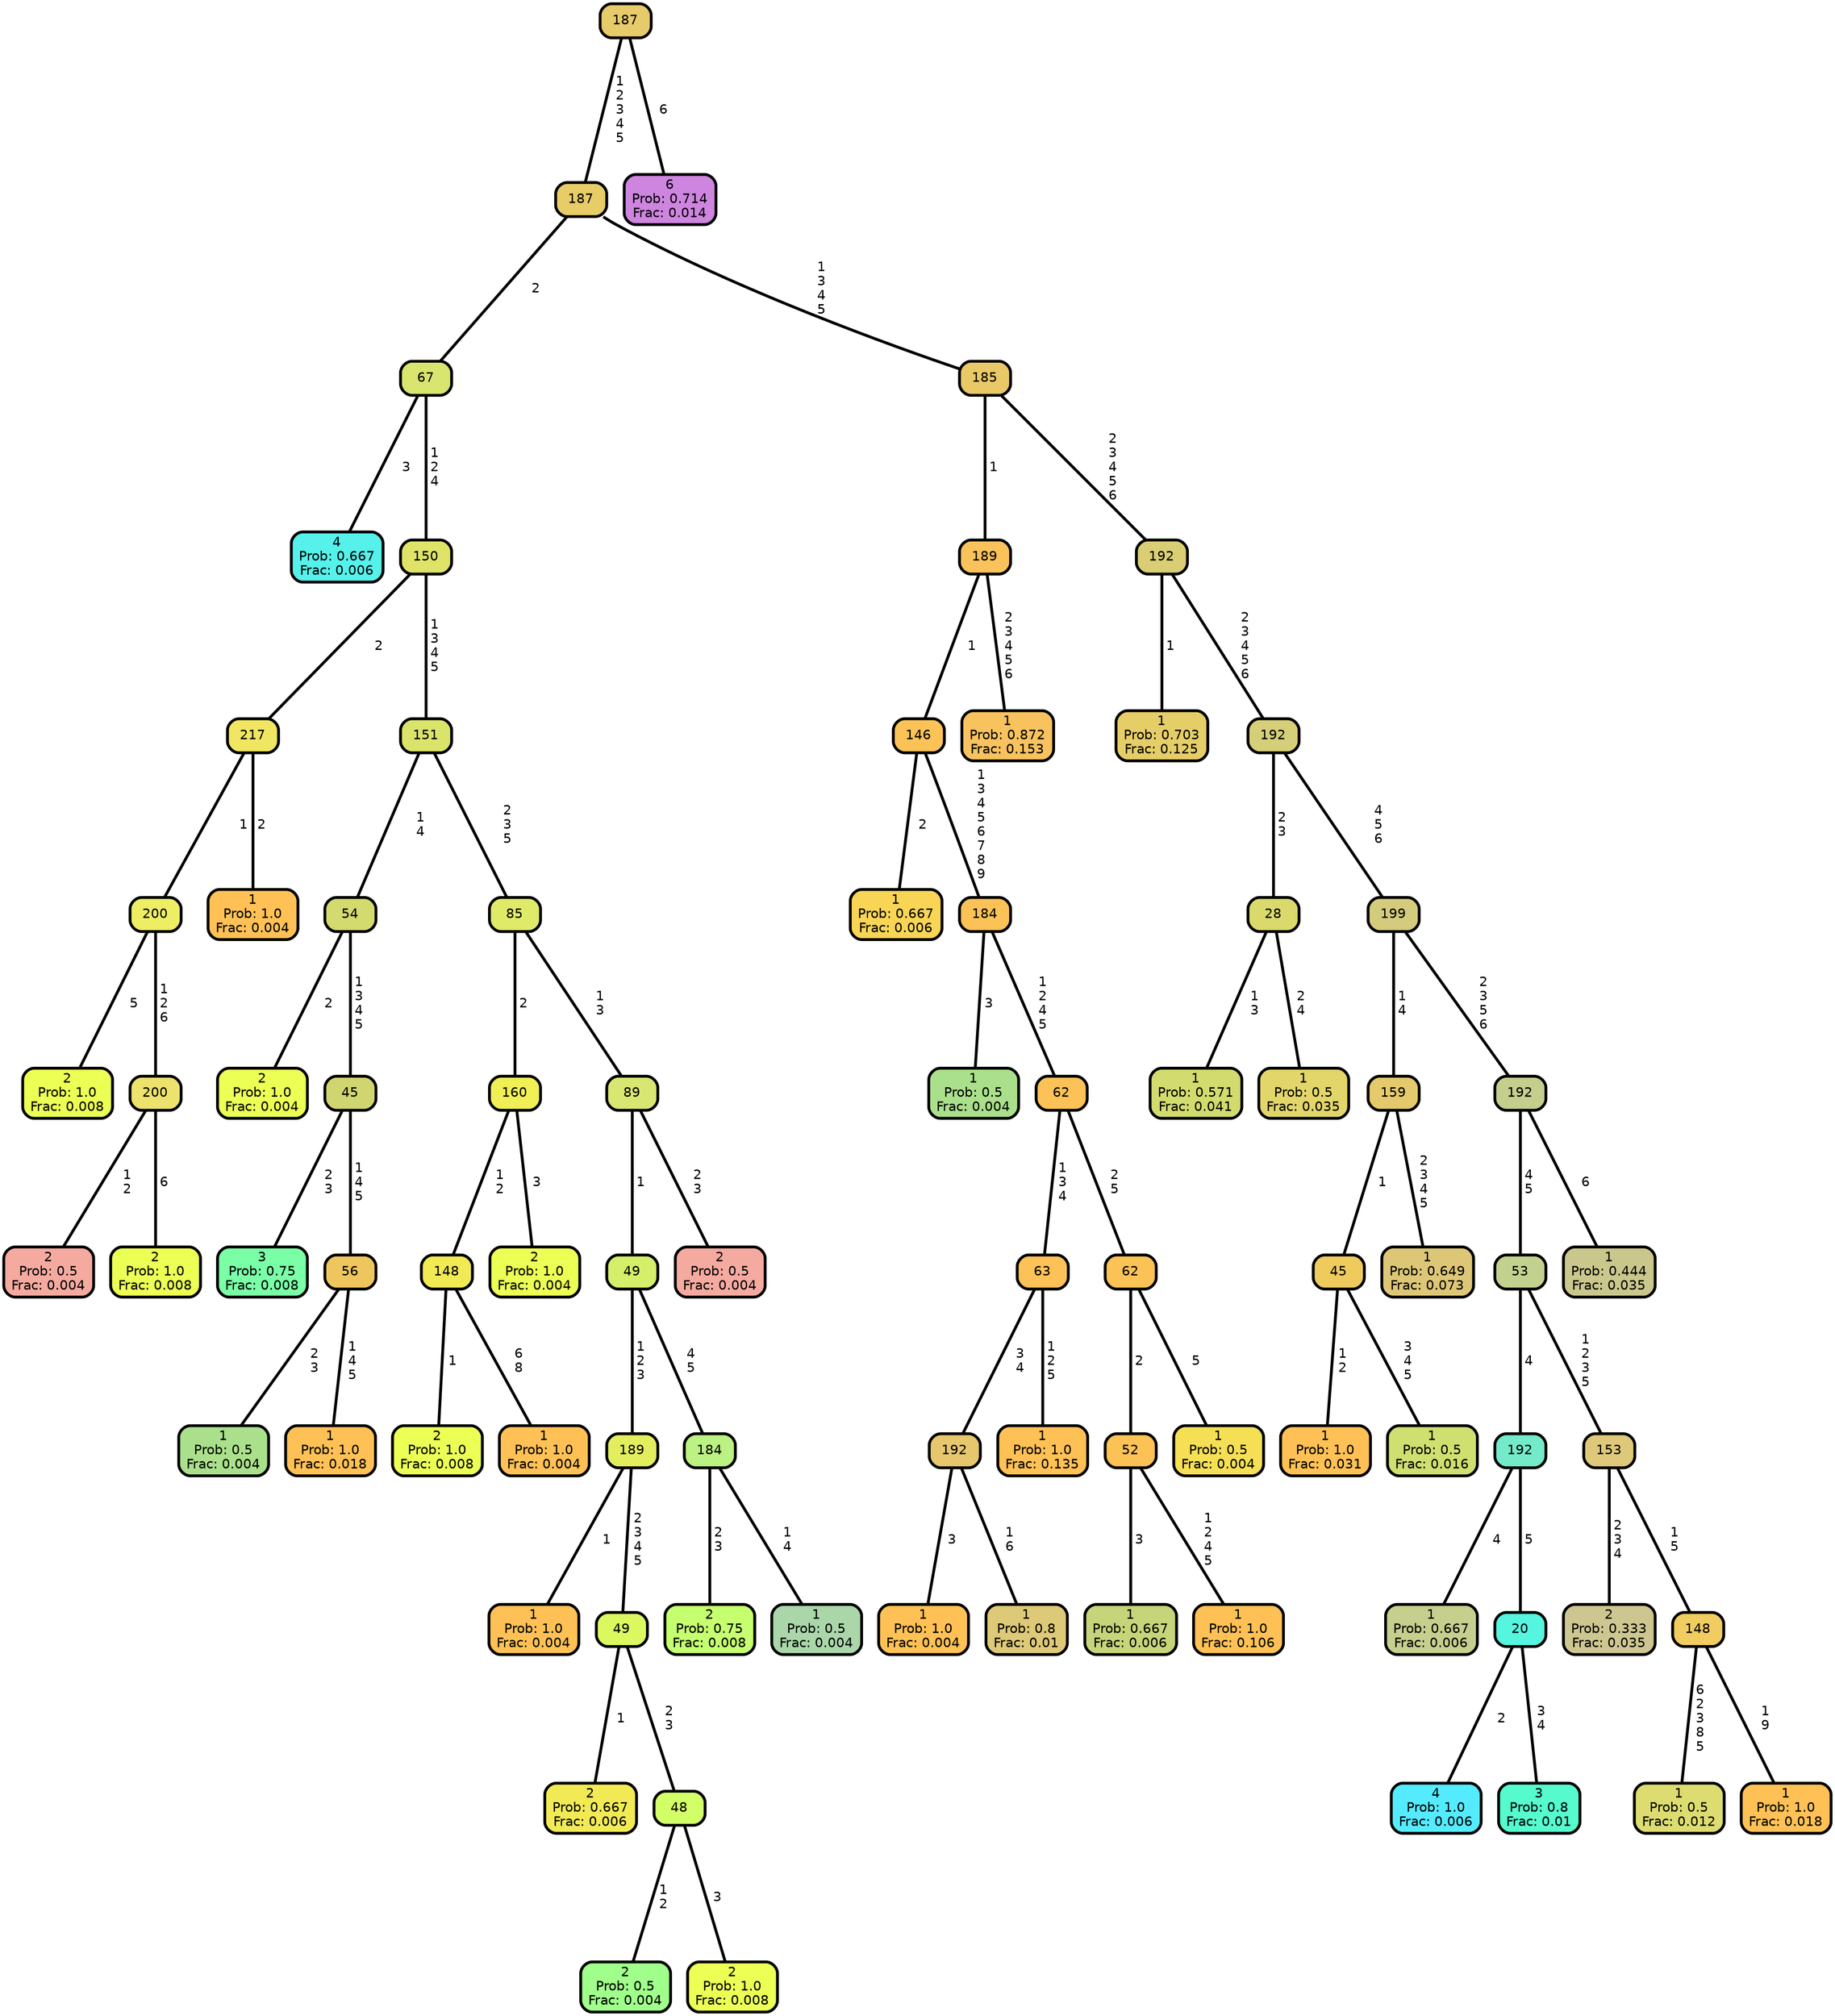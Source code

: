 graph Tree {
node [shape=box, style="filled, rounded",color="black",penwidth="3",fontcolor="black",                 fontname=helvetica] ;
graph [ranksep="0 equally", splines=straight,                 bgcolor=transparent, dpi=200] ;
edge [fontname=helvetica, color=black] ;
0 [label="4
Prob: 0.667
Frac: 0.006", fillcolor="#55f1ea"] ;
1 [label="67", fillcolor="#d8e56f"] ;
2 [label="2
Prob: 1.0
Frac: 0.008", fillcolor="#ebff55"] ;
3 [label="200", fillcolor="#edee64"] ;
4 [label="2
Prob: 0.5
Frac: 0.004", fillcolor="#f5aaa0"] ;
5 [label="200", fillcolor="#eee26e"] ;
6 [label="2
Prob: 1.0
Frac: 0.008", fillcolor="#ebff55"] ;
7 [label="217", fillcolor="#f0e661"] ;
8 [label="1
Prob: 1.0
Frac: 0.004", fillcolor="#ffc155"] ;
9 [label="150", fillcolor="#dfe468"] ;
10 [label="2
Prob: 1.0
Frac: 0.004", fillcolor="#ebff55"] ;
11 [label="54", fillcolor="#d3da6e"] ;
12 [label="3
Prob: 0.75
Frac: 0.008", fillcolor="#7affa6"] ;
13 [label="45", fillcolor="#d0d571"] ;
14 [label="1
Prob: 0.5
Frac: 0.004", fillcolor="#aae08b"] ;
15 [label="56", fillcolor="#efc65e"] ;
16 [label="1
Prob: 1.0
Frac: 0.018", fillcolor="#ffc155"] ;
17 [label="151", fillcolor="#dae46b"] ;
18 [label="2
Prob: 1.0
Frac: 0.008", fillcolor="#ebff55"] ;
19 [label="148", fillcolor="#f1ea55"] ;
20 [label="1
Prob: 1.0
Frac: 0.004", fillcolor="#ffc155"] ;
21 [label="160", fillcolor="#f0ef55"] ;
22 [label="2
Prob: 1.0
Frac: 0.004", fillcolor="#ebff55"] ;
23 [label="85", fillcolor="#dfea68"] ;
24 [label="1
Prob: 1.0
Frac: 0.004", fillcolor="#ffc155"] ;
25 [label="189", fillcolor="#e2ee5e"] ;
26 [label="2
Prob: 0.667
Frac: 0.006", fillcolor="#f1ea55"] ;
27 [label="49", fillcolor="#dcf861"] ;
28 [label="2
Prob: 0.5
Frac: 0.004", fillcolor="#a0ff8b"] ;
29 [label="48", fillcolor="#d2ff67"] ;
30 [label="2
Prob: 1.0
Frac: 0.008", fillcolor="#ebff55"] ;
31 [label="49", fillcolor="#d5ef6b"] ;
32 [label="2
Prob: 0.75
Frac: 0.008", fillcolor="#c5ff70"] ;
33 [label="184", fillcolor="#bcf183"] ;
34 [label="1
Prob: 0.5
Frac: 0.004", fillcolor="#aad6aa"] ;
35 [label="89", fillcolor="#d8e771"] ;
36 [label="2
Prob: 0.5
Frac: 0.004", fillcolor="#f5aaa0"] ;
37 [label="187", fillcolor="#e7cc68"] ;
38 [label="1
Prob: 0.667
Frac: 0.006", fillcolor="#f8d555"] ;
39 [label="146", fillcolor="#fbc357"] ;
40 [label="1
Prob: 0.5
Frac: 0.004", fillcolor="#aae08b"] ;
41 [label="184", fillcolor="#fbc257"] ;
42 [label="1
Prob: 1.0
Frac: 0.004", fillcolor="#ffc155"] ;
43 [label="192", fillcolor="#e6c76d"] ;
44 [label="1
Prob: 0.8
Frac: 0.01", fillcolor="#ddc977"] ;
45 [label="63", fillcolor="#fcc157"] ;
46 [label="1
Prob: 1.0
Frac: 0.135", fillcolor="#ffc155"] ;
47 [label="62", fillcolor="#fcc257"] ;
48 [label="1
Prob: 0.667
Frac: 0.006", fillcolor="#c6d579"] ;
49 [label="52", fillcolor="#fcc256"] ;
50 [label="1
Prob: 1.0
Frac: 0.106", fillcolor="#ffc155"] ;
51 [label="62", fillcolor="#fbc356"] ;
52 [label="1
Prob: 0.5
Frac: 0.004", fillcolor="#f5e055"] ;
53 [label="189", fillcolor="#fac25a"] ;
54 [label="1
Prob: 0.872
Frac: 0.153", fillcolor="#f8c25e"] ;
55 [label="185", fillcolor="#e9c867"] ;
56 [label="1
Prob: 0.703
Frac: 0.125", fillcolor="#e5ce67"] ;
57 [label="192", fillcolor="#dace74"] ;
58 [label="1
Prob: 0.571
Frac: 0.041", fillcolor="#d2db6e"] ;
59 [label="28", fillcolor="#d9d96c"] ;
60 [label="1
Prob: 0.5
Frac: 0.035", fillcolor="#e2d66a"] ;
61 [label="192", fillcolor="#d6cf79"] ;
62 [label="1
Prob: 1.0
Frac: 0.031", fillcolor="#ffc155"] ;
63 [label="45", fillcolor="#efcb5e"] ;
64 [label="1
Prob: 0.5
Frac: 0.016", fillcolor="#cfe070"] ;
65 [label="159", fillcolor="#e4c96d"] ;
66 [label="1
Prob: 0.649
Frac: 0.073", fillcolor="#ddc777"] ;
67 [label="199", fillcolor="#d4cb7d"] ;
68 [label="1
Prob: 0.667
Frac: 0.006", fillcolor="#c6cf8d"] ;
69 [label="192", fillcolor="#73eac9"] ;
70 [label="4
Prob: 1.0
Frac: 0.006", fillcolor="#55ebff"] ;
71 [label="20", fillcolor="#55f5e0"] ;
72 [label="3
Prob: 0.8
Frac: 0.01", fillcolor="#55fbcd"] ;
73 [label="53", fillcolor="#c3d18e"] ;
74 [label="2
Prob: 0.333
Frac: 0.035", fillcolor="#cec690"] ;
75 [label="153", fillcolor="#dec97a"] ;
76 [label="1
Prob: 0.5
Frac: 0.012", fillcolor="#dcdc71"] ;
77 [label="148", fillcolor="#f1cc60"] ;
78 [label="1
Prob: 1.0
Frac: 0.018", fillcolor="#ffc155"] ;
79 [label="192", fillcolor="#c5ce8d"] ;
80 [label="1
Prob: 0.444
Frac: 0.035", fillcolor="#cac78d"] ;
81 [label="187", fillcolor="#e7cb6a"] ;
82 [label="6
Prob: 0.714
Frac: 0.014", fillcolor="#ce85df"] ;
1 -- 0 [label=" 3",penwidth=3] ;
1 -- 9 [label=" 1\n 2\n 4",penwidth=3] ;
3 -- 2 [label=" 5",penwidth=3] ;
3 -- 5 [label=" 1\n 2\n 6",penwidth=3] ;
5 -- 4 [label=" 1\n 2",penwidth=3] ;
5 -- 6 [label=" 6",penwidth=3] ;
7 -- 3 [label=" 1",penwidth=3] ;
7 -- 8 [label=" 2",penwidth=3] ;
9 -- 7 [label=" 2",penwidth=3] ;
9 -- 17 [label=" 1\n 3\n 4\n 5",penwidth=3] ;
11 -- 10 [label=" 2",penwidth=3] ;
11 -- 13 [label=" 1\n 3\n 4\n 5",penwidth=3] ;
13 -- 12 [label=" 2\n 3",penwidth=3] ;
13 -- 15 [label=" 1\n 4\n 5",penwidth=3] ;
15 -- 14 [label=" 2\n 3",penwidth=3] ;
15 -- 16 [label=" 1\n 4\n 5",penwidth=3] ;
17 -- 11 [label=" 1\n 4",penwidth=3] ;
17 -- 23 [label=" 2\n 3\n 5",penwidth=3] ;
19 -- 18 [label=" 1",penwidth=3] ;
19 -- 20 [label=" 6\n 8",penwidth=3] ;
21 -- 19 [label=" 1\n 2",penwidth=3] ;
21 -- 22 [label=" 3",penwidth=3] ;
23 -- 21 [label=" 2",penwidth=3] ;
23 -- 35 [label=" 1\n 3",penwidth=3] ;
25 -- 24 [label=" 1",penwidth=3] ;
25 -- 27 [label=" 2\n 3\n 4\n 5",penwidth=3] ;
27 -- 26 [label=" 1",penwidth=3] ;
27 -- 29 [label=" 2\n 3",penwidth=3] ;
29 -- 28 [label=" 1\n 2",penwidth=3] ;
29 -- 30 [label=" 3",penwidth=3] ;
31 -- 25 [label=" 1\n 2\n 3",penwidth=3] ;
31 -- 33 [label=" 4\n 5",penwidth=3] ;
33 -- 32 [label=" 2\n 3",penwidth=3] ;
33 -- 34 [label=" 1\n 4",penwidth=3] ;
35 -- 31 [label=" 1",penwidth=3] ;
35 -- 36 [label=" 2\n 3",penwidth=3] ;
37 -- 1 [label=" 2",penwidth=3] ;
37 -- 55 [label=" 1\n 3\n 4\n 5",penwidth=3] ;
39 -- 38 [label=" 2",penwidth=3] ;
39 -- 41 [label=" 1\n 3\n 4\n 5\n 6\n 7\n 8\n 9",penwidth=3] ;
41 -- 40 [label=" 3",penwidth=3] ;
41 -- 47 [label=" 1\n 2\n 4\n 5",penwidth=3] ;
43 -- 42 [label=" 3",penwidth=3] ;
43 -- 44 [label=" 1\n 6",penwidth=3] ;
45 -- 43 [label=" 3\n 4",penwidth=3] ;
45 -- 46 [label=" 1\n 2\n 5",penwidth=3] ;
47 -- 45 [label=" 1\n 3\n 4",penwidth=3] ;
47 -- 51 [label=" 2\n 5",penwidth=3] ;
49 -- 48 [label=" 3",penwidth=3] ;
49 -- 50 [label=" 1\n 2\n 4\n 5",penwidth=3] ;
51 -- 49 [label=" 2",penwidth=3] ;
51 -- 52 [label=" 5",penwidth=3] ;
53 -- 39 [label=" 1",penwidth=3] ;
53 -- 54 [label=" 2\n 3\n 4\n 5\n 6",penwidth=3] ;
55 -- 53 [label=" 1",penwidth=3] ;
55 -- 57 [label=" 2\n 3\n 4\n 5\n 6",penwidth=3] ;
57 -- 56 [label=" 1",penwidth=3] ;
57 -- 61 [label=" 2\n 3\n 4\n 5\n 6",penwidth=3] ;
59 -- 58 [label=" 1\n 3",penwidth=3] ;
59 -- 60 [label=" 2\n 4",penwidth=3] ;
61 -- 59 [label=" 2\n 3",penwidth=3] ;
61 -- 67 [label=" 4\n 5\n 6",penwidth=3] ;
63 -- 62 [label=" 1\n 2",penwidth=3] ;
63 -- 64 [label=" 3\n 4\n 5",penwidth=3] ;
65 -- 63 [label=" 1",penwidth=3] ;
65 -- 66 [label=" 2\n 3\n 4\n 5",penwidth=3] ;
67 -- 65 [label=" 1\n 4",penwidth=3] ;
67 -- 79 [label=" 2\n 3\n 5\n 6",penwidth=3] ;
69 -- 68 [label=" 4",penwidth=3] ;
69 -- 71 [label=" 5",penwidth=3] ;
71 -- 70 [label=" 2",penwidth=3] ;
71 -- 72 [label=" 3\n 4",penwidth=3] ;
73 -- 69 [label=" 4",penwidth=3] ;
73 -- 75 [label=" 1\n 2\n 3\n 5",penwidth=3] ;
75 -- 74 [label=" 2\n 3\n 4",penwidth=3] ;
75 -- 77 [label=" 1\n 5",penwidth=3] ;
77 -- 76 [label=" 6\n 2\n 3\n 8\n 5",penwidth=3] ;
77 -- 78 [label=" 1\n 9",penwidth=3] ;
79 -- 73 [label=" 4\n 5",penwidth=3] ;
79 -- 80 [label=" 6",penwidth=3] ;
81 -- 37 [label=" 1\n 2\n 3\n 4\n 5",penwidth=3] ;
81 -- 82 [label=" 6",penwidth=3] ;
{rank = same;}}